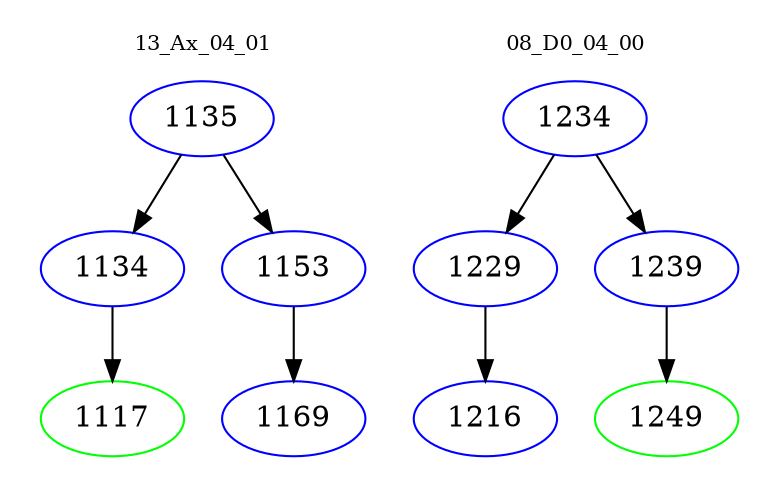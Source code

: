 digraph{
subgraph cluster_0 {
color = white
label = "13_Ax_04_01";
fontsize=10;
T0_1135 [label="1135", color="blue"]
T0_1135 -> T0_1134 [color="black"]
T0_1134 [label="1134", color="blue"]
T0_1134 -> T0_1117 [color="black"]
T0_1117 [label="1117", color="green"]
T0_1135 -> T0_1153 [color="black"]
T0_1153 [label="1153", color="blue"]
T0_1153 -> T0_1169 [color="black"]
T0_1169 [label="1169", color="blue"]
}
subgraph cluster_1 {
color = white
label = "08_D0_04_00";
fontsize=10;
T1_1234 [label="1234", color="blue"]
T1_1234 -> T1_1229 [color="black"]
T1_1229 [label="1229", color="blue"]
T1_1229 -> T1_1216 [color="black"]
T1_1216 [label="1216", color="blue"]
T1_1234 -> T1_1239 [color="black"]
T1_1239 [label="1239", color="blue"]
T1_1239 -> T1_1249 [color="black"]
T1_1249 [label="1249", color="green"]
}
}
